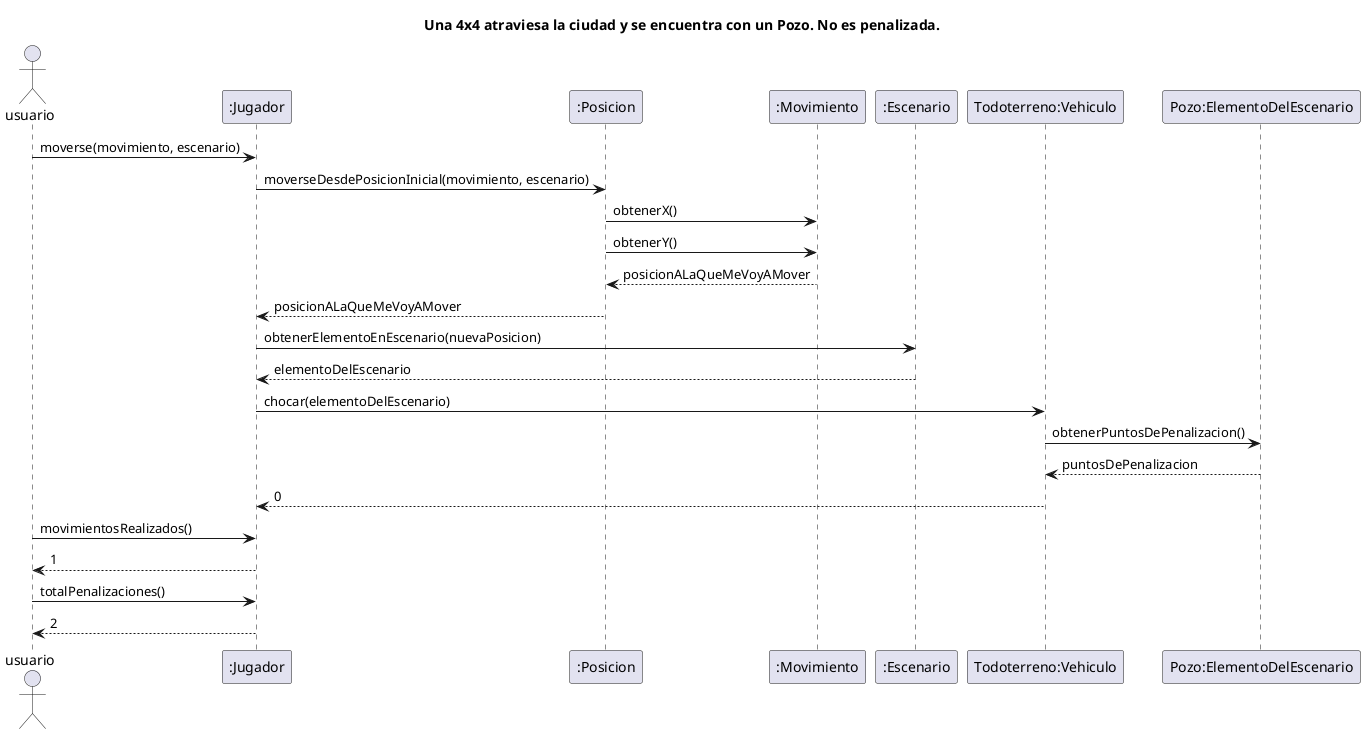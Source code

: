 @startuml
title Una 4x4 atraviesa la ciudad y se encuentra con un Pozo. No es penalizada.
Actor usuario

"usuario" -> ":Jugador": moverse(movimiento, escenario)
":Jugador" -> ":Posicion": moverseDesdePosicionInicial(movimiento, escenario)
":Posicion" -> ":Movimiento": obtenerX()
":Posicion" -> ":Movimiento": obtenerY()
return posicionALaQueMeVoyAMover
":Posicion" --> ":Jugador": posicionALaQueMeVoyAMover
":Jugador" -> ":Escenario": obtenerElementoEnEscenario(nuevaPosicion)
":Escenario" --> ":Jugador": elementoDelEscenario
":Jugador" -> "Todoterreno:Vehiculo": chocar(elementoDelEscenario)
"Todoterreno:Vehiculo" -> "Pozo:ElementoDelEscenario": obtenerPuntosDePenalizacion()
return puntosDePenalizacion
"Todoterreno:Vehiculo" --> ":Jugador": 0
"usuario" -> ":Jugador": movimientosRealizados()
return 1
"usuario" -> ":Jugador": totalPenalizaciones()
return 2

@enduml